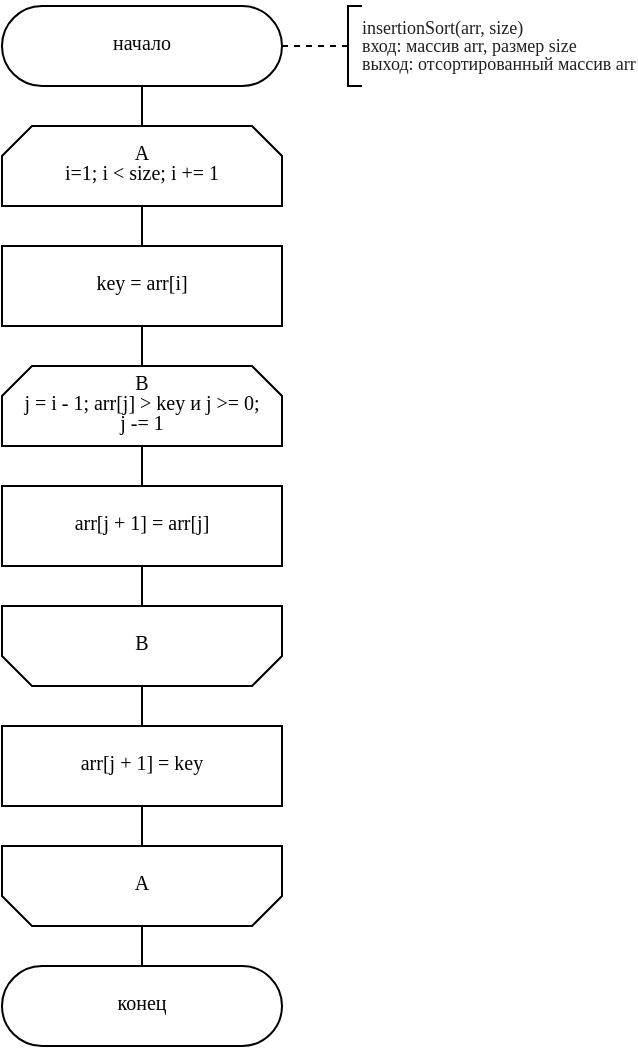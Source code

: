<mxfile version="15.7.3" type="device" pages="3"><diagram id="QwwbHbEbgD3RRBQUC7GQ" name="insertionSort"><mxGraphModel dx="1278" dy="561" grid="1" gridSize="10" guides="1" tooltips="1" connect="1" arrows="1" fold="1" page="1" pageScale="1" pageWidth="1169" pageHeight="827" math="0" shadow="0"><root><mxCell id="0"/><mxCell id="1" parent="0"/><mxCell id="niGPZ49R0pz8jhHskAoB-10" style="edgeStyle=orthogonalEdgeStyle;rounded=0;orthogonalLoop=1;jettySize=auto;html=1;exitX=0.5;exitY=1;exitDx=0;exitDy=0;entryX=0.5;entryY=0;entryDx=0;entryDy=0;entryPerimeter=0;fontSize=10;endArrow=none;endFill=0;" parent="1" source="niGPZ49R0pz8jhHskAoB-1" target="niGPZ49R0pz8jhHskAoB-2" edge="1"><mxGeometry relative="1" as="geometry"/></mxCell><mxCell id="niGPZ49R0pz8jhHskAoB-21" style="edgeStyle=orthogonalEdgeStyle;rounded=0;orthogonalLoop=1;jettySize=auto;html=1;exitX=1;exitY=0.5;exitDx=0;exitDy=0;entryX=0.05;entryY=0.501;entryDx=0;entryDy=0;entryPerimeter=0;fontSize=10;endArrow=none;endFill=0;" parent="1" source="niGPZ49R0pz8jhHskAoB-1" target="niGPZ49R0pz8jhHskAoB-20" edge="1"><mxGeometry relative="1" as="geometry"/></mxCell><mxCell id="niGPZ49R0pz8jhHskAoB-1" value="&lt;p style=&quot;line-height: 1 ; font-size: 10px&quot;&gt;начало&lt;/p&gt;" style="shape=stencil(vZXxboMgEMafhj9dUNwDLG57j9NelRTBIKv27YegWdHq1s3OmJD7Dn/3nZyRsKytoEGSUAk1EvZKkiTHkku7WrHySkp92PkwnmJoGyyMF8+gOeQCfaY1Wp2w4wczIrisUHMzZNkboS92z3CzrFBSWghXsg0yV3kLAy7ts7T3sLH8JYgay6/RoB5NepUk7z/HPj0/Bhw/yG+Indzv7nc/cOg4ftTB7QaOf49lmVXWhptlORSnUqsPebhp5siFKJRQ2oZ+dbVIwuh4bTfTwPDhLRJTulZn/OpydizpJntCgC5WCWOkZ1l9CWMBusTIgqKjgDJ4m22H2CzlPoKet5FWBoaXGlTbtiu4vOo4vm34jo7nhPQPPdN/6fmuU3bTuxgip65Mrp1ZpfGbkfa/hY2qqxtc6UUFp/o/mBM+AQ==);whiteSpace=wrap;html=1;aspect=fixed;fontFamily=Times New Roman;fontSize=10;spacingBottom=4;" parent="1" vertex="1"><mxGeometry x="50" y="40" width="140" height="40" as="geometry"/></mxCell><mxCell id="niGPZ49R0pz8jhHskAoB-11" style="edgeStyle=orthogonalEdgeStyle;rounded=0;orthogonalLoop=1;jettySize=auto;html=1;exitX=0.5;exitY=1;exitDx=0;exitDy=0;exitPerimeter=0;entryX=0.5;entryY=0;entryDx=0;entryDy=0;fontSize=10;endArrow=none;endFill=0;" parent="1" source="niGPZ49R0pz8jhHskAoB-2" target="niGPZ49R0pz8jhHskAoB-3" edge="1"><mxGeometry relative="1" as="geometry"/></mxCell><mxCell id="niGPZ49R0pz8jhHskAoB-2" value="&lt;p style=&quot;line-height: 1&quot;&gt;A&lt;br&gt;i=1; i &amp;lt; size; i += 1&lt;/p&gt;" style="strokeWidth=1;html=1;shape=stencil(rVXBUoMwFPyaXJmQ1EOPivXoxYPnlD5LpiEvE7C1f2/gwQgCbU1lmIG3C7t5ZBOYzKpCOWCCW1UCk89MCIPonmCvbbgPREHoilN5ojLta1U5yGsCj8prtTVATFV7PMBJ7+pOQtsCvK4bVm4YfwzPNKfMcrQ2iGi01YgZ8EFMaRve5V8kxpMHsjl3NVUuOJRQgx+hP829EsDES7RTepvTW4TTuKPe95rT+9+d0jinTczX478mKknXN85VRGM8WUfbLXQns4AsRVRmW5Uf9h4/7W52kB/amBwN+lDStTVjQvLuuNykU83ymRA9XeIRBtM6uybmpXsFo+1QQdwv0W8N5/Gg7tFYRYzjvxWi+oj4mrnBCi4kIuCTULToQhJDBtHDlYjSZr2U/olAi9KvowW+AQ==);whiteSpace=wrap;fontSize=10;fontFamily=Times New Roman;spacingLeft=10;spacingRight=10;spacingBottom=4;aspect=fixed;" parent="1" vertex="1"><mxGeometry x="50" y="100" width="140" height="40" as="geometry"/></mxCell><mxCell id="niGPZ49R0pz8jhHskAoB-12" style="edgeStyle=orthogonalEdgeStyle;rounded=0;orthogonalLoop=1;jettySize=auto;html=1;exitX=0.5;exitY=1;exitDx=0;exitDy=0;entryX=0.5;entryY=0;entryDx=0;entryDy=0;entryPerimeter=0;fontSize=10;endArrow=none;endFill=0;" parent="1" source="niGPZ49R0pz8jhHskAoB-3" target="niGPZ49R0pz8jhHskAoB-5" edge="1"><mxGeometry relative="1" as="geometry"/></mxCell><mxCell id="niGPZ49R0pz8jhHskAoB-3" value="&lt;p style=&quot;line-height: 1&quot;&gt;key = arr[i]&lt;/p&gt;" style="shape=stencil(tVTRboMwDPyavFYh2T5gYtt/pKlXotIkcrJ1/fuaGKQiBq0mQEjgu3B3Bhyh69SYCEJJb84g9LtQKmKwkBLdEdww9iK5vHBZDbVJEWxm8MegM/sWmEkZwwku7pB7CecbQJc7Vn8I+UZrulPXNnhPIi74NGLueBIzztOz8pfFevvrqIqkf4YM2IdkVKjP52V3r9sIVxvlHcsO6VfPu57wOHG11YdbTbj6v6yuCZn7uXW9N/Z0xPDtD3+G+XJta0MbkEq+Fi+htOyP5Wai6QZvQgw0dmO7PE4PRn/OmPCJd0FnGqZWA8KDN8G7yYLr7IJiPXEoKG99BbgB);whiteSpace=wrap;html=1;aspect=fixed;fontFamily=Times New Roman;fontSize=10;spacingBottom=4;" parent="1" vertex="1"><mxGeometry x="50" y="160" width="140" height="40" as="geometry"/></mxCell><mxCell id="niGPZ49R0pz8jhHskAoB-14" style="edgeStyle=orthogonalEdgeStyle;rounded=0;orthogonalLoop=1;jettySize=auto;html=1;exitX=0.5;exitY=1;exitDx=0;exitDy=0;exitPerimeter=0;entryX=0.5;entryY=0;entryDx=0;entryDy=0;fontSize=10;endArrow=none;endFill=0;" parent="1" source="niGPZ49R0pz8jhHskAoB-5" target="niGPZ49R0pz8jhHskAoB-6" edge="1"><mxGeometry relative="1" as="geometry"/></mxCell><mxCell id="niGPZ49R0pz8jhHskAoB-5" value="&lt;p style=&quot;line-height: 1&quot;&gt;B&lt;br&gt;j = i - 1; arr[j] &amp;gt; key и j &amp;gt;= 0;&lt;br&gt;&lt;span&gt;j -= 1&lt;/span&gt;&lt;/p&gt;" style="strokeWidth=1;html=1;shape=stencil(rVXBUoMwFPyaXJmQ1EOPivXoxYPnlD5LpiEvE7C1f2/gwQgCbU1lmIG3C7t5ZBOYzKpCOWCCW1UCk89MCIPonmCvbbgPREHoilN5ojLta1U5yGsCj8prtTVATFV7PMBJ7+pOQtsCvK4bVm4YfwzPNKfMcrQ2iGi01YgZ8EFMaRve5V8kxpMHsjl3NVUuOJRQgx+hP829EsDES7RTepvTW4TTuKPe95rT+9+d0jinTczX478mKknXN85VRGM8WUfbLXQns4AsRVRmW5Uf9h4/7W52kB/amBwN+lDStTVjQvLuuNykU83ymRA9XeIRBtM6uybmpXsFo+1QQdwv0W8N5/Gg7tFYRYzjvxWi+oj4mrnBCi4kIuCTULToQhJDBtHDlYjSZr2U/olAi9KvowW+AQ==);whiteSpace=wrap;fontSize=10;fontFamily=Times New Roman;spacingLeft=0;spacingRight=0;spacingBottom=4;aspect=fixed;" parent="1" vertex="1"><mxGeometry x="50" y="220" width="140" height="40" as="geometry"/></mxCell><mxCell id="niGPZ49R0pz8jhHskAoB-15" style="edgeStyle=orthogonalEdgeStyle;rounded=0;orthogonalLoop=1;jettySize=auto;html=1;exitX=0.5;exitY=1;exitDx=0;exitDy=0;entryX=0.5;entryY=0;entryDx=0;entryDy=0;entryPerimeter=0;fontSize=10;endArrow=none;endFill=0;" parent="1" source="niGPZ49R0pz8jhHskAoB-6" target="niGPZ49R0pz8jhHskAoB-7" edge="1"><mxGeometry relative="1" as="geometry"/></mxCell><mxCell id="niGPZ49R0pz8jhHskAoB-6" value="&lt;p style=&quot;line-height: 1&quot;&gt;arr[j + 1] = arr[j]&lt;br&gt;&lt;/p&gt;" style="shape=stencil(tVTRboMwDPyavFYh2T5gYtt/pKlXotIkcrJ1/fuaGKQiBq0mQEjgu3B3Bhyh69SYCEJJb84g9LtQKmKwkBLdEdww9iK5vHBZDbVJEWxm8MegM/sWmEkZwwku7pB7CecbQJc7Vn8I+UZrulPXNnhPIi74NGLueBIzztOz8pfFevvrqIqkf4YM2IdkVKjP52V3r9sIVxvlHcsO6VfPu57wOHG11YdbTbj6v6yuCZn7uXW9N/Z0xPDtD3+G+XJta0MbkEq+Fi+htOyP5Wai6QZvQgw0dmO7PE4PRn/OmPCJd0FnGqZWA8KDN8G7yYLr7IJiPXEoKG99BbgB);whiteSpace=wrap;html=1;aspect=fixed;fontFamily=Times New Roman;fontSize=10;spacingBottom=4;" parent="1" vertex="1"><mxGeometry x="50" y="280" width="140" height="40" as="geometry"/></mxCell><mxCell id="niGPZ49R0pz8jhHskAoB-16" style="edgeStyle=orthogonalEdgeStyle;rounded=0;orthogonalLoop=1;jettySize=auto;html=1;exitX=0.5;exitY=1;exitDx=0;exitDy=0;exitPerimeter=0;entryX=0.5;entryY=0;entryDx=0;entryDy=0;fontSize=10;endArrow=none;endFill=0;" parent="1" source="niGPZ49R0pz8jhHskAoB-7" target="niGPZ49R0pz8jhHskAoB-9" edge="1"><mxGeometry relative="1" as="geometry"/></mxCell><mxCell id="niGPZ49R0pz8jhHskAoB-7" value="&lt;p style=&quot;line-height: 1&quot;&gt;B&lt;/p&gt;" style="strokeWidth=1;html=1;shape=stencil(rVTBUoMwEP2aXJmQtDN6dBCPvXjwnNJVMk2zTMBW/96FBS0itEYZZmDfwnt52d0IndWlqUAo6c0BhL4XSjnEKvc7eiO4ZGwlOTxxmA6xqSsoGgaPJlizdcCZugm4h5PdNT2F9SUE27RZnQt5R9+0t84K9J5ILPp6lDnLE5mxnv6Vb0wmkzXLvPcxRxUpHKCBMEK/rG0YEOohWim9TukxQmnsaNC9pPT0e6U0TimP2T35rVDJzZU7uIkwJpPbaLkZdzojZK5FdbY1xf4l4CvNy0+LfLbOFegwUMjPTkwoLftr2WRl2vGZJIb0AY8w20BLzAOBs/6M4HOs/49CrSM41LiIq5h1/J0ixkjhsIaFehI+KWmHzvQRdRAGuNBgfNTO9e6EoEP52O+ADw==);whiteSpace=wrap;fontSize=10;fontFamily=Times New Roman;spacingLeft=10;spacingRight=10;spacingBottom=4;aspect=fixed;" parent="1" vertex="1"><mxGeometry x="50" y="340" width="140" height="40" as="geometry"/></mxCell><mxCell id="niGPZ49R0pz8jhHskAoB-19" style="edgeStyle=orthogonalEdgeStyle;rounded=0;orthogonalLoop=1;jettySize=auto;html=1;exitX=0.5;exitY=1;exitDx=0;exitDy=0;exitPerimeter=0;entryX=0.5;entryY=0;entryDx=0;entryDy=0;fontSize=10;endArrow=none;endFill=0;" parent="1" source="niGPZ49R0pz8jhHskAoB-8" target="niGPZ49R0pz8jhHskAoB-18" edge="1"><mxGeometry relative="1" as="geometry"/></mxCell><mxCell id="niGPZ49R0pz8jhHskAoB-8" value="&lt;p style=&quot;line-height: 1&quot;&gt;A&lt;/p&gt;" style="strokeWidth=1;html=1;shape=stencil(rVTBUoMwEP2aXJmQtDN6dBCPvXjwnNJVMk2zTMBW/96FBS0itEYZZmDfwnt52d0IndWlqUAo6c0BhL4XSjnEKvc7eiO4ZGwlOTxxmA6xqSsoGgaPJlizdcCZugm4h5PdNT2F9SUE27RZnQt5R9+0t84K9J5ILPp6lDnLE5mxnv6Vb0wmkzXLvPcxRxUpHKCBMEK/rG0YEOohWim9TukxQmnsaNC9pPT0e6U0TimP2T35rVDJzZU7uIkwJpPbaLkZdzojZK5FdbY1xf4l4CvNy0+LfLbOFegwUMjPTkwoLftr2WRl2vGZJIb0AY8w20BLzAOBs/6M4HOs/49CrSM41LiIq5h1/J0ixkjhsIaFehI+KWmHzvQRdRAGuNBgfNTO9e6EoEP52O+ADw==);whiteSpace=wrap;fontSize=10;fontFamily=Times New Roman;spacingLeft=10;spacingRight=10;spacingBottom=4;aspect=fixed;" parent="1" vertex="1"><mxGeometry x="50" y="460" width="140" height="40" as="geometry"/></mxCell><mxCell id="niGPZ49R0pz8jhHskAoB-17" style="edgeStyle=orthogonalEdgeStyle;rounded=0;orthogonalLoop=1;jettySize=auto;html=1;exitX=0.5;exitY=1;exitDx=0;exitDy=0;entryX=0.5;entryY=0;entryDx=0;entryDy=0;entryPerimeter=0;fontSize=10;endArrow=none;endFill=0;" parent="1" source="niGPZ49R0pz8jhHskAoB-9" target="niGPZ49R0pz8jhHskAoB-8" edge="1"><mxGeometry relative="1" as="geometry"/></mxCell><mxCell id="niGPZ49R0pz8jhHskAoB-9" value="&lt;p style=&quot;line-height: 1&quot;&gt;arr[j + 1] = key&lt;/p&gt;" style="shape=stencil(tVTRboMwDPyavFYh2T5gYtt/pKlXotIkcrJ1/fuaGKQiBq0mQEjgu3B3Bhyh69SYCEJJb84g9LtQKmKwkBLdEdww9iK5vHBZDbVJEWxm8MegM/sWmEkZwwku7pB7CecbQJc7Vn8I+UZrulPXNnhPIi74NGLueBIzztOz8pfFevvrqIqkf4YM2IdkVKjP52V3r9sIVxvlHcsO6VfPu57wOHG11YdbTbj6v6yuCZn7uXW9N/Z0xPDtD3+G+XJta0MbkEq+Fi+htOyP5Wai6QZvQgw0dmO7PE4PRn/OmPCJd0FnGqZWA8KDN8G7yYLr7IJiPXEoKG99BbgB);whiteSpace=wrap;html=1;aspect=fixed;fontFamily=Times New Roman;fontSize=10;spacingBottom=4;" parent="1" vertex="1"><mxGeometry x="50" y="400" width="140" height="40" as="geometry"/></mxCell><mxCell id="niGPZ49R0pz8jhHskAoB-18" value="&lt;p style=&quot;line-height: 1 ; font-size: 10px&quot;&gt;конец&lt;/p&gt;" style="shape=stencil(vZVhboMwDIVPk59MgbADTGy7h0tdiBoSFLJCb7+QgNZAYesGQwj07PD5mRhBWNaUUCNJqIQKCXslSYLyaK82VHqdUi9bL+NRQ1NjbnzwAprDQaDPNEarM7b8aAYElyVqbvoseyP0xa7pT5blSkoL4Uo2QeYmb2HApX2Wdh42lL8Gqrb8Cg3qwaSPkuT959in533A8U5+Q+zofnO/24FDx/FeG7cZOP49lmU2sjTcLDtAfi60+rBf2j0zJy5EroTSVvq7q0USRodjvZka+g9vlhjTlbrgV5eTbUlX2SMCdL5IGJSeZPU11AJ0gZEFRScBRfA2mxaxnoe7CDreRFoZ6F9qUG3druDypuP4vuEHOp4S0j/0TP+l54d22U3vbIhcdGFy7cwqjd+MtP8trFRdXOBKzyq4qP9/ucAn);whiteSpace=wrap;html=1;aspect=fixed;fontFamily=Times New Roman;fontSize=10;spacingBottom=4;" parent="1" vertex="1"><mxGeometry x="50" y="520" width="140" height="40" as="geometry"/></mxCell><mxCell id="niGPZ49R0pz8jhHskAoB-20" value="&lt;p style=&quot;line-height: 100% ; font-size: 9px&quot;&gt;&lt;font color=&quot;#202122&quot; style=&quot;font-size: 9px&quot;&gt;insertionSort(arr, size)&lt;br&gt;вход: массив arr, размер size&lt;br&gt;выход: отсортированный массив arr&lt;/font&gt;&lt;/p&gt;" style="strokeWidth=1;html=1;shape=stencil(rZXNcoMgFIWfhm2HiH2ADk2X3XTRNdHbyiSAAzRp377I1YnUnxjtTBbcc835uAdGCeOuEjWQjGqhgLBnkmWFUQq0D6sgV6jlFMtLWgpXQ+FROwsrxeEE2HHemiNcZOlbB6krsDK6sj2hT+GZ5sd4YbQOJtJol3R6/WAmZLMj+o1m9OERMT9tjVUdCAo82ES9TvaKAsleVpN2y0hvK0jpRB33Fun9ftJuHWm/mbTwlDaDlh7SBIjxoExdS8YPojh+WvOly9Ht1aK58oNG11bmDNd953QsofHJO4eT1D0Hxv7ZIV9h8WeMeYsY7yClqE5Ey/iHsTCTOb5tZoh3HUo6zLJIS+EqKMO6XfTv4YbDmIePJ3kzlPi3QaJRxa9BFH4B);align=left;labelPosition=right;pointerEvents=1;gradientColor=#ffffff;spacing=0;fontSize=10;shadow=0;spacingBottom=1;fontFamily=Times New Roman;" parent="1" vertex="1"><mxGeometry x="190" y="40" width="40" height="40" as="geometry"/></mxCell></root></mxGraphModel></diagram><diagram name="shakerSort" id="mIpWP8-a3QiN6UPb7Koo"><mxGraphModel dx="609" dy="267" grid="1" gridSize="10" guides="1" tooltips="1" connect="1" arrows="1" fold="1" page="1" pageScale="1" pageWidth="1169" pageHeight="827" math="0" shadow="0"><root><mxCell id="pLg6D1EaIaa84qt_8VXx-0"/><mxCell id="pLg6D1EaIaa84qt_8VXx-1" parent="pLg6D1EaIaa84qt_8VXx-0"/><mxCell id="pLg6D1EaIaa84qt_8VXx-3" style="edgeStyle=orthogonalEdgeStyle;rounded=0;orthogonalLoop=1;jettySize=auto;html=1;exitX=1;exitY=0.5;exitDx=0;exitDy=0;entryX=0.05;entryY=0.501;entryDx=0;entryDy=0;entryPerimeter=0;fontSize=10;endArrow=none;endFill=0;" parent="pLg6D1EaIaa84qt_8VXx-1" source="pLg6D1EaIaa84qt_8VXx-4" target="pLg6D1EaIaa84qt_8VXx-20" edge="1"><mxGeometry relative="1" as="geometry"/></mxCell><mxCell id="oIDjyBZ4dgGQvG__HEmv-14" style="edgeStyle=orthogonalEdgeStyle;rounded=0;orthogonalLoop=1;jettySize=auto;html=1;exitX=0.5;exitY=1;exitDx=0;exitDy=0;entryX=0.5;entryY=0;entryDx=0;entryDy=0;fontFamily=Times New Roman;fontSize=9;endArrow=none;endFill=0;" parent="pLg6D1EaIaa84qt_8VXx-1" source="pLg6D1EaIaa84qt_8VXx-4" target="pLg6D1EaIaa84qt_8VXx-21" edge="1"><mxGeometry relative="1" as="geometry"/></mxCell><mxCell id="pLg6D1EaIaa84qt_8VXx-4" value="&lt;p style=&quot;line-height: 1 ; font-size: 10px&quot;&gt;начало&lt;/p&gt;" style="shape=stencil(vZXxboMgEMafhj9dUNwDLG57j9NelRTBIKv27YegWdHq1s3OmJD7Dn/3nZyRsKytoEGSUAk1EvZKkiTHkku7WrHySkp92PkwnmJoGyyMF8+gOeQCfaY1Wp2w4wczIrisUHMzZNkboS92z3CzrFBSWghXsg0yV3kLAy7ts7T3sLH8JYgay6/RoB5NepUk7z/HPj0/Bhw/yG+Indzv7nc/cOg4ftTB7QaOf49lmVXWhptlORSnUqsPebhp5siFKJRQ2oZ+dbVIwuh4bTfTwPDhLRJTulZn/OpydizpJntCgC5WCWOkZ1l9CWMBusTIgqKjgDJ4m22H2CzlPoKet5FWBoaXGlTbtiu4vOo4vm34jo7nhPQPPdN/6fmuU3bTuxgip65Mrp1ZpfGbkfa/hY2qqxtc6UUFp/o/mBM+AQ==);whiteSpace=wrap;html=1;aspect=fixed;fontFamily=Times New Roman;fontSize=10;spacingBottom=4;" parent="pLg6D1EaIaa84qt_8VXx-1" vertex="1"><mxGeometry x="50" y="40" width="140" height="40" as="geometry"/></mxCell><mxCell id="pLg6D1EaIaa84qt_8VXx-19" value="&lt;p style=&quot;line-height: 1 ; font-size: 10px&quot;&gt;конец&lt;/p&gt;" style="shape=stencil(vZVhboMwDIVPk59MgbADTGy7h0tdiBoSFLJCb7+QgNZAYesGQwj07PD5mRhBWNaUUCNJqIQKCXslSYLyaK82VHqdUi9bL+NRQ1NjbnzwAprDQaDPNEarM7b8aAYElyVqbvoseyP0xa7pT5blSkoL4Uo2QeYmb2HApX2Wdh42lL8Gqrb8Cg3qwaSPkuT959in533A8U5+Q+zofnO/24FDx/FeG7cZOP49lmU2sjTcLDtAfi60+rBf2j0zJy5EroTSVvq7q0USRodjvZka+g9vlhjTlbrgV5eTbUlX2SMCdL5IGJSeZPU11AJ0gZEFRScBRfA2mxaxnoe7CDreRFoZ6F9qUG3druDypuP4vuEHOp4S0j/0TP+l54d22U3vbIhcdGFy7cwqjd+MtP8trFRdXOBKzyq4qP9/ucAn);whiteSpace=wrap;html=1;aspect=fixed;fontFamily=Times New Roman;fontSize=10;spacingBottom=4;" parent="pLg6D1EaIaa84qt_8VXx-1" vertex="1"><mxGeometry x="50" y="600" width="140" height="40" as="geometry"/></mxCell><mxCell id="pLg6D1EaIaa84qt_8VXx-20" value="&lt;p style=&quot;line-height: 100% ; font-size: 9px&quot;&gt;&lt;font color=&quot;#202122&quot; style=&quot;font-size: 9px&quot;&gt;shakerSort(arr, size)&lt;br&gt;вход: массив arr, размер size&lt;br&gt;выход: отсортированный массив arr&lt;/font&gt;&lt;/p&gt;" style="strokeWidth=1;html=1;shape=stencil(rZXNcoMgFIWfhm2HiH2ADk2X3XTRNdHbyiSAAzRp377I1YnUnxjtTBbcc835uAdGCeOuEjWQjGqhgLBnkmWFUQq0D6sgV6jlFMtLWgpXQ+FROwsrxeEE2HHemiNcZOlbB6krsDK6sj2hT+GZ5sd4YbQOJtJol3R6/WAmZLMj+o1m9OERMT9tjVUdCAo82ES9TvaKAsleVpN2y0hvK0jpRB33Fun9ftJuHWm/mbTwlDaDlh7SBIjxoExdS8YPojh+WvOly9Ht1aK58oNG11bmDNd953QsofHJO4eT1D0Hxv7ZIV9h8WeMeYsY7yClqE5Ey/iHsTCTOb5tZoh3HUo6zLJIS+EqKMO6XfTv4YbDmIePJ3kzlPi3QaJRxa9BFH4B);align=left;labelPosition=right;pointerEvents=1;gradientColor=#ffffff;spacing=0;fontSize=10;shadow=0;spacingBottom=1;fontFamily=Times New Roman;" parent="pLg6D1EaIaa84qt_8VXx-1" vertex="1"><mxGeometry x="190" y="40" width="40" height="40" as="geometry"/></mxCell><mxCell id="oIDjyBZ4dgGQvG__HEmv-15" style="edgeStyle=orthogonalEdgeStyle;rounded=0;orthogonalLoop=1;jettySize=auto;html=1;exitX=0.5;exitY=1;exitDx=0;exitDy=0;entryX=0.5;entryY=0;entryDx=0;entryDy=0;fontFamily=Times New Roman;fontSize=9;endArrow=none;endFill=0;" parent="pLg6D1EaIaa84qt_8VXx-1" source="pLg6D1EaIaa84qt_8VXx-21" target="pLg6D1EaIaa84qt_8VXx-22" edge="1"><mxGeometry relative="1" as="geometry"/></mxCell><mxCell id="pLg6D1EaIaa84qt_8VXx-21" value="&lt;p style=&quot;line-height: 1&quot;&gt;left = 0&lt;br&gt;right = size - 1&lt;br&gt;lastSwap = right&lt;/p&gt;" style="shape=stencil(tVTRboMwDPyavFYh2T5gYtt/pKlXotIkcrJ1/fuaGKQiBq0mQEjgu3B3Bhyh69SYCEJJb84g9LtQKmKwkBLdEdww9iK5vHBZDbVJEWxm8MegM/sWmEkZwwku7pB7CecbQJc7Vn8I+UZrulPXNnhPIi74NGLueBIzztOz8pfFevvrqIqkf4YM2IdkVKjP52V3r9sIVxvlHcsO6VfPu57wOHG11YdbTbj6v6yuCZn7uXW9N/Z0xPDtD3+G+XJta0MbkEq+Fi+htOyP5Wai6QZvQgw0dmO7PE4PRn/OmPCJd0FnGqZWA8KDN8G7yYLr7IJiPXEoKG99BbgB);whiteSpace=wrap;html=1;aspect=fixed;fontFamily=Times New Roman;fontSize=10;spacingBottom=4;labelBackgroundColor=none;" parent="pLg6D1EaIaa84qt_8VXx-1" vertex="1"><mxGeometry x="50" y="100" width="140" height="40" as="geometry"/></mxCell><mxCell id="oIDjyBZ4dgGQvG__HEmv-35" style="edgeStyle=orthogonalEdgeStyle;rounded=0;orthogonalLoop=1;jettySize=auto;html=1;exitX=0.5;exitY=1;exitDx=0;exitDy=0;entryX=0.5;entryY=0;entryDx=0;entryDy=0;entryPerimeter=0;fontFamily=Times New Roman;fontSize=9;endArrow=none;endFill=0;endSize=3;" parent="pLg6D1EaIaa84qt_8VXx-1" source="pLg6D1EaIaa84qt_8VXx-22" target="pLg6D1EaIaa84qt_8VXx-23" edge="1"><mxGeometry relative="1" as="geometry"/></mxCell><mxCell id="oIDjyBZ4dgGQvG__HEmv-37" value="Да" style="edgeLabel;html=1;align=center;verticalAlign=middle;resizable=0;points=[];fontSize=9;fontFamily=Times New Roman;" parent="oIDjyBZ4dgGQvG__HEmv-35" vertex="1" connectable="0"><mxGeometry x="-0.23" y="-1" relative="1" as="geometry"><mxPoint x="8" y="-2" as="offset"/></mxGeometry></mxCell><mxCell id="oIDjyBZ4dgGQvG__HEmv-38" style="edgeStyle=orthogonalEdgeStyle;rounded=0;orthogonalLoop=1;jettySize=auto;html=1;exitX=1;exitY=0.5;exitDx=0;exitDy=0;entryX=0.5;entryY=0;entryDx=0;entryDy=0;fontFamily=Times New Roman;fontSize=9;endArrow=classicThin;endFill=1;endSize=3;" parent="pLg6D1EaIaa84qt_8VXx-1" source="pLg6D1EaIaa84qt_8VXx-22" target="pLg6D1EaIaa84qt_8VXx-19" edge="1"><mxGeometry relative="1" as="geometry"><Array as="points"><mxPoint x="430" y="180"/><mxPoint x="430" y="580"/><mxPoint x="120" y="580"/></Array></mxGeometry></mxCell><mxCell id="pLg6D1EaIaa84qt_8VXx-22" value="&lt;p style=&quot;line-height: 1&quot;&gt;left &amp;lt; right&lt;/p&gt;" style="shape=stencil(tZTdboQgEIWfhtsGYZu9bmz7HixOK1kEA3S3ffsdAdu1/rQxakx0zuA3B0YgvPS1aIEwakQDhD8TxiqQyitr8BX1OokHmsJrCos+Fr4FGZJ4EU6Jk4aU8cHZM1xVFTJCmRqcCl2WvxD6hGO6m5fSGoMQLOkHmbs8woQy+C39TLBc/msQtchvIIDLJpNK2Ov/sQ+P+4CLnfwOsb37zf1uBx46LvZq3GbgYj2Wl6jM/dy8PAl5fnf2w1STZt6U1tJq6zBMz1iLME7ztTyZVnQbb5To0429wM8sj5P7aRrdE7Qyd4TvEyEj1jB+uTisQKwxIbX1sLCSqI8WM6ozHcTeWQd/tDYdjwtVZwfE0qMKUU2HeRRu);whiteSpace=wrap;html=1;aspect=fixed;fontFamily=Times New Roman;fontSize=10;spacingBottom=4;rounded=0;shadow=0;sketch=0;spacingLeft=20;spacingRight=20;labelBackgroundColor=none;" parent="pLg6D1EaIaa84qt_8VXx-1" vertex="1"><mxGeometry x="50" y="160" width="140" height="40" as="geometry"/></mxCell><mxCell id="oIDjyBZ4dgGQvG__HEmv-19" style="edgeStyle=orthogonalEdgeStyle;rounded=0;orthogonalLoop=1;jettySize=auto;html=1;exitX=0.5;exitY=1;exitDx=0;exitDy=0;exitPerimeter=0;entryX=0.5;entryY=0;entryDx=0;entryDy=0;fontFamily=Times New Roman;fontSize=9;endArrow=none;endFill=0;" parent="pLg6D1EaIaa84qt_8VXx-1" source="pLg6D1EaIaa84qt_8VXx-23" target="pLg6D1EaIaa84qt_8VXx-25" edge="1"><mxGeometry relative="1" as="geometry"/></mxCell><mxCell id="pLg6D1EaIaa84qt_8VXx-23" value="&lt;p style=&quot;line-height: 1&quot;&gt;A&lt;br&gt;i = left; i &amp;lt; right; i += 1&lt;/p&gt;" style="strokeWidth=1;html=1;shape=stencil(rVXBUoMwFPyaXJmQ1EOPivXoxYPnlD5LpiEvE7C1f2/gwQgCbU1lmIG3C7t5ZBOYzKpCOWCCW1UCk89MCIPonmCvbbgPREHoilN5ojLta1U5yGsCj8prtTVATFV7PMBJ7+pOQtsCvK4bVm4YfwzPNKfMcrQ2iGi01YgZ8EFMaRve5V8kxpMHsjl3NVUuOJRQgx+hP829EsDES7RTepvTW4TTuKPe95rT+9+d0jinTczX478mKknXN85VRGM8WUfbLXQns4AsRVRmW5Uf9h4/7W52kB/amBwN+lDStTVjQvLuuNykU83ymRA9XeIRBtM6uybmpXsFo+1QQdwv0W8N5/Gg7tFYRYzjvxWi+oj4mrnBCi4kIuCTULToQhJDBtHDlYjSZr2U/olAi9KvowW+AQ==);whiteSpace=wrap;fontSize=10;fontFamily=Times New Roman;spacingLeft=10;spacingRight=10;spacingBottom=4;aspect=fixed;labelBackgroundColor=none;" parent="pLg6D1EaIaa84qt_8VXx-1" vertex="1"><mxGeometry x="50" y="220" width="140" height="40" as="geometry"/></mxCell><mxCell id="oIDjyBZ4dgGQvG__HEmv-22" style="edgeStyle=orthogonalEdgeStyle;rounded=0;orthogonalLoop=1;jettySize=auto;html=1;exitX=0.5;exitY=1;exitDx=0;exitDy=0;entryX=0.5;entryY=0;entryDx=0;entryDy=0;entryPerimeter=0;fontFamily=Times New Roman;fontSize=9;endArrow=none;endFill=0;" parent="pLg6D1EaIaa84qt_8VXx-1" source="pLg6D1EaIaa84qt_8VXx-24" target="oIDjyBZ4dgGQvG__HEmv-0" edge="1"><mxGeometry relative="1" as="geometry"/></mxCell><mxCell id="pLg6D1EaIaa84qt_8VXx-24" value="&lt;p style=&quot;line-height: 1&quot;&gt;обмен arr[i] и arr[i + 1]&lt;br&gt;lastSwap = i&lt;/p&gt;" style="shape=stencil(tVTRboMwDPyavFYh2T5gYtt/pKlXotIkcrJ1/fuaGKQiBq0mQEjgu3B3Bhyh69SYCEJJb84g9LtQKmKwkBLdEdww9iK5vHBZDbVJEWxm8MegM/sWmEkZwwku7pB7CecbQJc7Vn8I+UZrulPXNnhPIi74NGLueBIzztOz8pfFevvrqIqkf4YM2IdkVKjP52V3r9sIVxvlHcsO6VfPu57wOHG11YdbTbj6v6yuCZn7uXW9N/Z0xPDtD3+G+XJta0MbkEq+Fi+htOyP5Wai6QZvQgw0dmO7PE4PRn/OmPCJd0FnGqZWA8KDN8G7yYLr7IJiPXEoKG99BbgB);whiteSpace=wrap;html=1;aspect=fixed;fontFamily=Times New Roman;fontSize=10;spacingBottom=4;labelBackgroundColor=none;" parent="pLg6D1EaIaa84qt_8VXx-1" vertex="1"><mxGeometry x="50" y="340" width="140" height="40" as="geometry"/></mxCell><mxCell id="oIDjyBZ4dgGQvG__HEmv-21" style="edgeStyle=orthogonalEdgeStyle;rounded=0;orthogonalLoop=1;jettySize=auto;html=1;exitX=0.5;exitY=1;exitDx=0;exitDy=0;entryX=0.5;entryY=0;entryDx=0;entryDy=0;fontFamily=Times New Roman;fontSize=9;endArrow=none;endFill=0;" parent="pLg6D1EaIaa84qt_8VXx-1" source="pLg6D1EaIaa84qt_8VXx-25" target="pLg6D1EaIaa84qt_8VXx-24" edge="1"><mxGeometry relative="1" as="geometry"/></mxCell><mxCell id="oIDjyBZ4dgGQvG__HEmv-33" value="Да" style="edgeLabel;html=1;align=center;verticalAlign=middle;resizable=0;points=[];fontSize=9;fontFamily=Times New Roman;" parent="oIDjyBZ4dgGQvG__HEmv-21" vertex="1" connectable="0"><mxGeometry x="0.287" relative="1" as="geometry"><mxPoint x="7" y="-7" as="offset"/></mxGeometry></mxCell><mxCell id="oIDjyBZ4dgGQvG__HEmv-25" style="edgeStyle=orthogonalEdgeStyle;rounded=0;orthogonalLoop=1;jettySize=auto;html=1;exitX=1;exitY=0.5;exitDx=0;exitDy=0;fontFamily=Times New Roman;fontSize=9;endArrow=classicThin;endFill=1;endSize=3;" parent="pLg6D1EaIaa84qt_8VXx-1" source="pLg6D1EaIaa84qt_8VXx-25" edge="1"><mxGeometry relative="1" as="geometry"><mxPoint x="120" y="400" as="targetPoint"/><Array as="points"><mxPoint x="210" y="300"/><mxPoint x="210" y="400"/><mxPoint x="120" y="400"/></Array></mxGeometry></mxCell><mxCell id="pLg6D1EaIaa84qt_8VXx-25" value="&lt;p style=&quot;line-height: 1&quot;&gt;arr[i] &amp;gt; arr[i + 1]&lt;/p&gt;" style="shape=stencil(tZTdboQgEIWfhtsGYZu9bmz7HixOK1kEA3S3ffsdAdu1/rQxakx0zuA3B0YgvPS1aIEwakQDhD8TxiqQyitr8BX1OokHmsJrCos+Fr4FGZJ4EU6Jk4aU8cHZM1xVFTJCmRqcCl2WvxD6hGO6m5fSGoMQLOkHmbs8woQy+C39TLBc/msQtchvIIDLJpNK2Ov/sQ+P+4CLnfwOsb37zf1uBx46LvZq3GbgYj2Wl6jM/dy8PAl5fnf2w1STZt6U1tJq6zBMz1iLME7ztTyZVnQbb5To0429wM8sj5P7aRrdE7Qyd4TvEyEj1jB+uTisQKwxIbX1sLCSqI8WM6ozHcTeWQd/tDYdjwtVZwfE0qMKUU2HeRRu);whiteSpace=wrap;html=1;aspect=fixed;fontFamily=Times New Roman;fontSize=10;spacingBottom=4;rounded=0;shadow=0;sketch=0;spacingLeft=20;spacingRight=20;labelBackgroundColor=none;" parent="pLg6D1EaIaa84qt_8VXx-1" vertex="1"><mxGeometry x="50" y="280" width="140" height="40" as="geometry"/></mxCell><mxCell id="oIDjyBZ4dgGQvG__HEmv-23" style="edgeStyle=orthogonalEdgeStyle;rounded=0;orthogonalLoop=1;jettySize=auto;html=1;exitX=0.5;exitY=1;exitDx=0;exitDy=0;exitPerimeter=0;entryX=0.5;entryY=0;entryDx=0;entryDy=0;fontFamily=Times New Roman;fontSize=9;endArrow=none;endFill=0;" parent="pLg6D1EaIaa84qt_8VXx-1" source="oIDjyBZ4dgGQvG__HEmv-0" target="oIDjyBZ4dgGQvG__HEmv-6" edge="1"><mxGeometry relative="1" as="geometry"/></mxCell><mxCell id="oIDjyBZ4dgGQvG__HEmv-0" value="&lt;p style=&quot;line-height: 1&quot;&gt;A&lt;/p&gt;" style="strokeWidth=1;html=1;shape=stencil(rVTBUoMwEP2aXJmQtDN6dBCPvXjwnNJVMk2zTMBW/96FBS0itEYZZmDfwnt52d0IndWlqUAo6c0BhL4XSjnEKvc7eiO4ZGwlOTxxmA6xqSsoGgaPJlizdcCZugm4h5PdNT2F9SUE27RZnQt5R9+0t84K9J5ILPp6lDnLE5mxnv6Vb0wmkzXLvPcxRxUpHKCBMEK/rG0YEOohWim9TukxQmnsaNC9pPT0e6U0TimP2T35rVDJzZU7uIkwJpPbaLkZdzojZK5FdbY1xf4l4CvNy0+LfLbOFegwUMjPTkwoLftr2WRl2vGZJIb0AY8w20BLzAOBs/6M4HOs/49CrSM41LiIq5h1/J0ixkjhsIaFehI+KWmHzvQRdRAGuNBgfNTO9e6EoEP52O+ADw==);whiteSpace=wrap;fontSize=10;fontFamily=Times New Roman;spacingLeft=10;spacingRight=10;spacingBottom=4;aspect=fixed;labelBackgroundColor=none;" parent="pLg6D1EaIaa84qt_8VXx-1" vertex="1"><mxGeometry x="50" y="420" width="140" height="40" as="geometry"/></mxCell><mxCell id="oIDjyBZ4dgGQvG__HEmv-24" style="edgeStyle=orthogonalEdgeStyle;rounded=0;orthogonalLoop=1;jettySize=auto;html=1;exitX=0.5;exitY=1;exitDx=0;exitDy=0;fontFamily=Times New Roman;fontSize=9;endArrow=classicThin;endFill=1;entryX=0.5;entryY=0;entryDx=0;entryDy=0;entryPerimeter=0;endSize=3;" parent="pLg6D1EaIaa84qt_8VXx-1" source="oIDjyBZ4dgGQvG__HEmv-6" target="oIDjyBZ4dgGQvG__HEmv-9" edge="1"><mxGeometry relative="1" as="geometry"><mxPoint x="220" y="260" as="targetPoint"/><Array as="points"><mxPoint x="120" y="540"/><mxPoint x="230" y="540"/><mxPoint x="230" y="200"/><mxPoint x="320" y="200"/></Array></mxGeometry></mxCell><mxCell id="oIDjyBZ4dgGQvG__HEmv-6" value="&lt;p style=&quot;line-height: 1&quot;&gt;right = lastSwap&lt;/p&gt;" style="shape=stencil(tVTRboMwDPyavFYh2T5gYtt/pKlXotIkcrJ1/fuaGKQiBq0mQEjgu3B3Bhyh69SYCEJJb84g9LtQKmKwkBLdEdww9iK5vHBZDbVJEWxm8MegM/sWmEkZwwku7pB7CecbQJc7Vn8I+UZrulPXNnhPIi74NGLueBIzztOz8pfFevvrqIqkf4YM2IdkVKjP52V3r9sIVxvlHcsO6VfPu57wOHG11YdbTbj6v6yuCZn7uXW9N/Z0xPDtD3+G+XJta0MbkEq+Fi+htOyP5Wai6QZvQgw0dmO7PE4PRn/OmPCJd0FnGqZWA8KDN8G7yYLr7IJiPXEoKG99BbgB);whiteSpace=wrap;html=1;aspect=fixed;fontFamily=Times New Roman;fontSize=10;spacingBottom=4;labelBackgroundColor=none;" parent="pLg6D1EaIaa84qt_8VXx-1" vertex="1"><mxGeometry x="50" y="480" width="140" height="40" as="geometry"/></mxCell><mxCell id="oIDjyBZ4dgGQvG__HEmv-27" style="edgeStyle=orthogonalEdgeStyle;rounded=0;orthogonalLoop=1;jettySize=auto;html=1;exitX=0.5;exitY=1;exitDx=0;exitDy=0;exitPerimeter=0;entryX=0.5;entryY=0;entryDx=0;entryDy=0;fontFamily=Times New Roman;fontSize=9;endArrow=none;endFill=0;endSize=3;" parent="pLg6D1EaIaa84qt_8VXx-1" source="oIDjyBZ4dgGQvG__HEmv-9" target="oIDjyBZ4dgGQvG__HEmv-11" edge="1"><mxGeometry relative="1" as="geometry"/></mxCell><mxCell id="oIDjyBZ4dgGQvG__HEmv-9" value="&lt;p style=&quot;line-height: 1&quot;&gt;B&lt;br&gt;i = right; i &amp;gt; left; i -= 1&lt;/p&gt;" style="strokeWidth=1;html=1;shape=stencil(rVXBUoMwFPyaXJmQ1EOPivXoxYPnlD5LpiEvE7C1f2/gwQgCbU1lmIG3C7t5ZBOYzKpCOWCCW1UCk89MCIPonmCvbbgPREHoilN5ojLta1U5yGsCj8prtTVATFV7PMBJ7+pOQtsCvK4bVm4YfwzPNKfMcrQ2iGi01YgZ8EFMaRve5V8kxpMHsjl3NVUuOJRQgx+hP829EsDES7RTepvTW4TTuKPe95rT+9+d0jinTczX478mKknXN85VRGM8WUfbLXQns4AsRVRmW5Uf9h4/7W52kB/amBwN+lDStTVjQvLuuNykU83ymRA9XeIRBtM6uybmpXsFo+1QQdwv0W8N5/Gg7tFYRYzjvxWi+oj4mrnBCi4kIuCTULToQhJDBtHDlYjSZr2U/olAi9KvowW+AQ==);whiteSpace=wrap;fontSize=10;fontFamily=Times New Roman;spacingLeft=10;spacingRight=10;spacingBottom=4;aspect=fixed;labelBackgroundColor=none;" parent="pLg6D1EaIaa84qt_8VXx-1" vertex="1"><mxGeometry x="250" y="220" width="140" height="40" as="geometry"/></mxCell><mxCell id="oIDjyBZ4dgGQvG__HEmv-29" style="edgeStyle=orthogonalEdgeStyle;rounded=0;orthogonalLoop=1;jettySize=auto;html=1;exitX=0.5;exitY=1;exitDx=0;exitDy=0;entryX=0.5;entryY=0;entryDx=0;entryDy=0;entryPerimeter=0;fontFamily=Times New Roman;fontSize=9;endArrow=none;endFill=0;endSize=3;" parent="pLg6D1EaIaa84qt_8VXx-1" source="oIDjyBZ4dgGQvG__HEmv-10" target="oIDjyBZ4dgGQvG__HEmv-12" edge="1"><mxGeometry relative="1" as="geometry"/></mxCell><mxCell id="oIDjyBZ4dgGQvG__HEmv-10" value="&lt;p style=&quot;line-height: 1&quot;&gt;обмен arr[i] и arr[i - 1]&lt;br&gt;lastSwap = i&lt;/p&gt;" style="shape=stencil(tVTRboMwDPyavFYh2T5gYtt/pKlXotIkcrJ1/fuaGKQiBq0mQEjgu3B3Bhyh69SYCEJJb84g9LtQKmKwkBLdEdww9iK5vHBZDbVJEWxm8MegM/sWmEkZwwku7pB7CecbQJc7Vn8I+UZrulPXNnhPIi74NGLueBIzztOz8pfFevvrqIqkf4YM2IdkVKjP52V3r9sIVxvlHcsO6VfPu57wOHG11YdbTbj6v6yuCZn7uXW9N/Z0xPDtD3+G+XJta0MbkEq+Fi+htOyP5Wai6QZvQgw0dmO7PE4PRn/OmPCJd0FnGqZWA8KDN8G7yYLr7IJiPXEoKG99BbgB);whiteSpace=wrap;html=1;aspect=fixed;fontFamily=Times New Roman;fontSize=10;spacingBottom=4;labelBackgroundColor=none;" parent="pLg6D1EaIaa84qt_8VXx-1" vertex="1"><mxGeometry x="250" y="340" width="140" height="40" as="geometry"/></mxCell><mxCell id="oIDjyBZ4dgGQvG__HEmv-28" style="edgeStyle=orthogonalEdgeStyle;rounded=0;orthogonalLoop=1;jettySize=auto;html=1;exitX=0.5;exitY=1;exitDx=0;exitDy=0;entryX=0.5;entryY=0;entryDx=0;entryDy=0;fontFamily=Times New Roman;fontSize=9;endArrow=none;endFill=0;endSize=3;" parent="pLg6D1EaIaa84qt_8VXx-1" source="oIDjyBZ4dgGQvG__HEmv-11" target="oIDjyBZ4dgGQvG__HEmv-10" edge="1"><mxGeometry relative="1" as="geometry"/></mxCell><mxCell id="oIDjyBZ4dgGQvG__HEmv-34" value="Да" style="edgeLabel;html=1;align=center;verticalAlign=middle;resizable=0;points=[];fontSize=9;fontFamily=Times New Roman;" parent="oIDjyBZ4dgGQvG__HEmv-28" vertex="1" connectable="0"><mxGeometry x="-0.73" relative="1" as="geometry"><mxPoint x="8" y="3" as="offset"/></mxGeometry></mxCell><mxCell id="oIDjyBZ4dgGQvG__HEmv-30" style="edgeStyle=orthogonalEdgeStyle;rounded=0;orthogonalLoop=1;jettySize=auto;html=1;exitX=1;exitY=0.5;exitDx=0;exitDy=0;fontFamily=Times New Roman;fontSize=9;endArrow=classicThin;endFill=1;endSize=3;" parent="pLg6D1EaIaa84qt_8VXx-1" source="oIDjyBZ4dgGQvG__HEmv-11" edge="1"><mxGeometry relative="1" as="geometry"><mxPoint x="320" y="400" as="targetPoint"/><Array as="points"><mxPoint x="410" y="300"/><mxPoint x="410" y="400"/></Array></mxGeometry></mxCell><mxCell id="oIDjyBZ4dgGQvG__HEmv-11" value="&lt;p style=&quot;line-height: 1&quot;&gt;arr[i - 1] &amp;gt; arr[i]&lt;/p&gt;" style="shape=stencil(tZTdboQgEIWfhtsGYZu9bmz7HixOK1kEA3S3ffsdAdu1/rQxakx0zuA3B0YgvPS1aIEwakQDhD8TxiqQyitr8BX1OokHmsJrCos+Fr4FGZJ4EU6Jk4aU8cHZM1xVFTJCmRqcCl2WvxD6hGO6m5fSGoMQLOkHmbs8woQy+C39TLBc/msQtchvIIDLJpNK2Ov/sQ+P+4CLnfwOsb37zf1uBx46LvZq3GbgYj2Wl6jM/dy8PAl5fnf2w1STZt6U1tJq6zBMz1iLME7ztTyZVnQbb5To0429wM8sj5P7aRrdE7Qyd4TvEyEj1jB+uTisQKwxIbX1sLCSqI8WM6ozHcTeWQd/tDYdjwtVZwfE0qMKUU2HeRRu);whiteSpace=wrap;html=1;aspect=fixed;fontFamily=Times New Roman;fontSize=10;spacingBottom=4;rounded=0;shadow=0;sketch=0;spacingLeft=20;spacingRight=20;labelBackgroundColor=none;" parent="pLg6D1EaIaa84qt_8VXx-1" vertex="1"><mxGeometry x="250" y="280" width="140" height="40" as="geometry"/></mxCell><mxCell id="oIDjyBZ4dgGQvG__HEmv-31" style="edgeStyle=orthogonalEdgeStyle;rounded=0;orthogonalLoop=1;jettySize=auto;html=1;exitX=0.5;exitY=1;exitDx=0;exitDy=0;exitPerimeter=0;entryX=0.5;entryY=0;entryDx=0;entryDy=0;fontFamily=Times New Roman;fontSize=9;endArrow=none;endFill=0;endSize=3;" parent="pLg6D1EaIaa84qt_8VXx-1" source="oIDjyBZ4dgGQvG__HEmv-12" target="oIDjyBZ4dgGQvG__HEmv-13" edge="1"><mxGeometry relative="1" as="geometry"/></mxCell><mxCell id="oIDjyBZ4dgGQvG__HEmv-12" value="&lt;p style=&quot;line-height: 1&quot;&gt;B&lt;/p&gt;" style="strokeWidth=1;html=1;shape=stencil(rVTBUoMwEP2aXJmQtDN6dBCPvXjwnNJVMk2zTMBW/96FBS0itEYZZmDfwnt52d0IndWlqUAo6c0BhL4XSjnEKvc7eiO4ZGwlOTxxmA6xqSsoGgaPJlizdcCZugm4h5PdNT2F9SUE27RZnQt5R9+0t84K9J5ILPp6lDnLE5mxnv6Vb0wmkzXLvPcxRxUpHKCBMEK/rG0YEOohWim9TukxQmnsaNC9pPT0e6U0TimP2T35rVDJzZU7uIkwJpPbaLkZdzojZK5FdbY1xf4l4CvNy0+LfLbOFegwUMjPTkwoLftr2WRl2vGZJIb0AY8w20BLzAOBs/6M4HOs/49CrSM41LiIq5h1/J0ixkjhsIaFehI+KWmHzvQRdRAGuNBgfNTO9e6EoEP52O+ADw==);whiteSpace=wrap;fontSize=10;fontFamily=Times New Roman;spacingLeft=10;spacingRight=10;spacingBottom=4;aspect=fixed;labelBackgroundColor=none;" parent="pLg6D1EaIaa84qt_8VXx-1" vertex="1"><mxGeometry x="250" y="420" width="140" height="40" as="geometry"/></mxCell><mxCell id="oIDjyBZ4dgGQvG__HEmv-36" style="edgeStyle=orthogonalEdgeStyle;rounded=0;orthogonalLoop=1;jettySize=auto;html=1;exitX=0.5;exitY=1;exitDx=0;exitDy=0;fontFamily=Times New Roman;fontSize=9;endArrow=classicThin;endFill=1;endSize=3;entryX=0;entryY=0.5;entryDx=0;entryDy=0;" parent="pLg6D1EaIaa84qt_8VXx-1" source="oIDjyBZ4dgGQvG__HEmv-13" target="pLg6D1EaIaa84qt_8VXx-22" edge="1"><mxGeometry relative="1" as="geometry"><mxPoint x="30" y="290" as="targetPoint"/><Array as="points"><mxPoint x="320" y="560"/><mxPoint x="30" y="560"/><mxPoint x="30" y="180"/></Array></mxGeometry></mxCell><mxCell id="oIDjyBZ4dgGQvG__HEmv-13" value="&lt;p style=&quot;line-height: 1&quot;&gt;left = lastSwap&lt;/p&gt;" style="shape=stencil(tVTRboMwDPyavFYh2T5gYtt/pKlXotIkcrJ1/fuaGKQiBq0mQEjgu3B3Bhyh69SYCEJJb84g9LtQKmKwkBLdEdww9iK5vHBZDbVJEWxm8MegM/sWmEkZwwku7pB7CecbQJc7Vn8I+UZrulPXNnhPIi74NGLueBIzztOz8pfFevvrqIqkf4YM2IdkVKjP52V3r9sIVxvlHcsO6VfPu57wOHG11YdbTbj6v6yuCZn7uXW9N/Z0xPDtD3+G+XJta0MbkEq+Fi+htOyP5Wai6QZvQgw0dmO7PE4PRn/OmPCJd0FnGqZWA8KDN8G7yYLr7IJiPXEoKG99BbgB);whiteSpace=wrap;html=1;aspect=fixed;fontFamily=Times New Roman;fontSize=10;spacingBottom=4;labelBackgroundColor=none;" parent="pLg6D1EaIaa84qt_8VXx-1" vertex="1"><mxGeometry x="250" y="480" width="140" height="40" as="geometry"/></mxCell></root></mxGraphModel></diagram><diagram name="selectionSort" id="fX-CgRSeEHcNcAc_tikZ"><mxGraphModel dx="565" dy="224" grid="1" gridSize="10" guides="1" tooltips="1" connect="1" arrows="1" fold="1" page="1" pageScale="1" pageWidth="1169" pageHeight="827" math="0" shadow="0"><root><mxCell id="c4eqgofGBIW9oG1fsD-G-0"/><mxCell id="c4eqgofGBIW9oG1fsD-G-1" parent="c4eqgofGBIW9oG1fsD-G-0"/><mxCell id="c4eqgofGBIW9oG1fsD-G-2" style="edgeStyle=orthogonalEdgeStyle;rounded=0;orthogonalLoop=1;jettySize=auto;html=1;exitX=0.5;exitY=1;exitDx=0;exitDy=0;entryX=0.5;entryY=0;entryDx=0;entryDy=0;entryPerimeter=0;fontSize=10;endArrow=none;endFill=0;" edge="1" parent="c4eqgofGBIW9oG1fsD-G-1" source="c4eqgofGBIW9oG1fsD-G-4" target="c4eqgofGBIW9oG1fsD-G-6"><mxGeometry relative="1" as="geometry"/></mxCell><mxCell id="c4eqgofGBIW9oG1fsD-G-3" style="edgeStyle=orthogonalEdgeStyle;rounded=0;orthogonalLoop=1;jettySize=auto;html=1;exitX=1;exitY=0.5;exitDx=0;exitDy=0;entryX=0.05;entryY=0.501;entryDx=0;entryDy=0;entryPerimeter=0;fontSize=10;endArrow=none;endFill=0;" edge="1" parent="c4eqgofGBIW9oG1fsD-G-1" source="c4eqgofGBIW9oG1fsD-G-4" target="c4eqgofGBIW9oG1fsD-G-20"><mxGeometry relative="1" as="geometry"/></mxCell><mxCell id="c4eqgofGBIW9oG1fsD-G-4" value="&lt;p style=&quot;line-height: 1 ; font-size: 10px&quot;&gt;начало&lt;/p&gt;" style="shape=stencil(vZXxboMgEMafhj9dUNwDLG57j9NelRTBIKv27YegWdHq1s3OmJD7Dn/3nZyRsKytoEGSUAk1EvZKkiTHkku7WrHySkp92PkwnmJoGyyMF8+gOeQCfaY1Wp2w4wczIrisUHMzZNkboS92z3CzrFBSWghXsg0yV3kLAy7ts7T3sLH8JYgay6/RoB5NepUk7z/HPj0/Bhw/yG+Indzv7nc/cOg4ftTB7QaOf49lmVXWhptlORSnUqsPebhp5siFKJRQ2oZ+dbVIwuh4bTfTwPDhLRJTulZn/OpydizpJntCgC5WCWOkZ1l9CWMBusTIgqKjgDJ4m22H2CzlPoKet5FWBoaXGlTbtiu4vOo4vm34jo7nhPQPPdN/6fmuU3bTuxgip65Mrp1ZpfGbkfa/hY2qqxtc6UUFp/o/mBM+AQ==);whiteSpace=wrap;html=1;aspect=fixed;fontFamily=Times New Roman;fontSize=10;spacingBottom=4;" vertex="1" parent="c4eqgofGBIW9oG1fsD-G-1"><mxGeometry x="50" y="40" width="140" height="40" as="geometry"/></mxCell><mxCell id="c4eqgofGBIW9oG1fsD-G-5" style="edgeStyle=orthogonalEdgeStyle;rounded=0;orthogonalLoop=1;jettySize=auto;html=1;exitX=0.5;exitY=1;exitDx=0;exitDy=0;exitPerimeter=0;entryX=0.5;entryY=0;entryDx=0;entryDy=0;fontSize=10;endArrow=none;endFill=0;" edge="1" parent="c4eqgofGBIW9oG1fsD-G-1" source="c4eqgofGBIW9oG1fsD-G-6" target="c4eqgofGBIW9oG1fsD-G-8"><mxGeometry relative="1" as="geometry"/></mxCell><mxCell id="c4eqgofGBIW9oG1fsD-G-6" value="&lt;p style=&quot;line-height: 1&quot;&gt;A&lt;br&gt;i=0; i &amp;lt; size - 1; i += 1&lt;/p&gt;" style="strokeWidth=1;html=1;shape=stencil(rVXBUoMwFPyaXJmQ1EOPivXoxYPnlD5LpiEvE7C1f2/gwQgCbU1lmIG3C7t5ZBOYzKpCOWCCW1UCk89MCIPonmCvbbgPREHoilN5ojLta1U5yGsCj8prtTVATFV7PMBJ7+pOQtsCvK4bVm4YfwzPNKfMcrQ2iGi01YgZ8EFMaRve5V8kxpMHsjl3NVUuOJRQgx+hP829EsDES7RTepvTW4TTuKPe95rT+9+d0jinTczX478mKknXN85VRGM8WUfbLXQns4AsRVRmW5Uf9h4/7W52kB/amBwN+lDStTVjQvLuuNykU83ymRA9XeIRBtM6uybmpXsFo+1QQdwv0W8N5/Gg7tFYRYzjvxWi+oj4mrnBCi4kIuCTULToQhJDBtHDlYjSZr2U/olAi9KvowW+AQ==);whiteSpace=wrap;fontSize=10;fontFamily=Times New Roman;spacingLeft=10;spacingRight=10;spacingBottom=4;aspect=fixed;" vertex="1" parent="c4eqgofGBIW9oG1fsD-G-1"><mxGeometry x="50" y="100" width="140" height="40" as="geometry"/></mxCell><mxCell id="c4eqgofGBIW9oG1fsD-G-7" style="edgeStyle=orthogonalEdgeStyle;rounded=0;orthogonalLoop=1;jettySize=auto;html=1;exitX=0.5;exitY=1;exitDx=0;exitDy=0;entryX=0.5;entryY=0;entryDx=0;entryDy=0;entryPerimeter=0;fontSize=10;endArrow=none;endFill=0;" edge="1" parent="c4eqgofGBIW9oG1fsD-G-1" source="c4eqgofGBIW9oG1fsD-G-8" target="c4eqgofGBIW9oG1fsD-G-10"><mxGeometry relative="1" as="geometry"/></mxCell><mxCell id="c4eqgofGBIW9oG1fsD-G-8" value="&lt;p style=&quot;line-height: 1&quot;&gt;minIndex = i&lt;/p&gt;" style="shape=stencil(tVTRboMwDPyavFYh2T5gYtt/pKlXotIkcrJ1/fuaGKQiBq0mQEjgu3B3Bhyh69SYCEJJb84g9LtQKmKwkBLdEdww9iK5vHBZDbVJEWxm8MegM/sWmEkZwwku7pB7CecbQJc7Vn8I+UZrulPXNnhPIi74NGLueBIzztOz8pfFevvrqIqkf4YM2IdkVKjP52V3r9sIVxvlHcsO6VfPu57wOHG11YdbTbj6v6yuCZn7uXW9N/Z0xPDtD3+G+XJta0MbkEq+Fi+htOyP5Wai6QZvQgw0dmO7PE4PRn/OmPCJd0FnGqZWA8KDN8G7yYLr7IJiPXEoKG99BbgB);whiteSpace=wrap;html=1;aspect=fixed;fontFamily=Times New Roman;fontSize=10;spacingBottom=4;" vertex="1" parent="c4eqgofGBIW9oG1fsD-G-1"><mxGeometry x="50" y="160" width="140" height="40" as="geometry"/></mxCell><mxCell id="bsLcGF2uwWsHIS-bjaRs-6" style="edgeStyle=orthogonalEdgeStyle;rounded=0;orthogonalLoop=1;jettySize=auto;html=1;exitX=0.5;exitY=1;exitDx=0;exitDy=0;exitPerimeter=0;entryX=0.5;entryY=0;entryDx=0;entryDy=0;fontFamily=Times New Roman;fontSize=9;endArrow=none;endFill=0;endSize=3;" edge="1" parent="c4eqgofGBIW9oG1fsD-G-1" source="c4eqgofGBIW9oG1fsD-G-10" target="bsLcGF2uwWsHIS-bjaRs-4"><mxGeometry relative="1" as="geometry"/></mxCell><mxCell id="c4eqgofGBIW9oG1fsD-G-10" value="&lt;p style=&quot;line-height: 1&quot;&gt;B&lt;br&gt;j = i + 1; j &amp;lt; size;&amp;nbsp;&lt;span&gt;j += 1&lt;/span&gt;&lt;/p&gt;" style="strokeWidth=1;html=1;shape=stencil(rVXBUoMwFPyaXJmQ1EOPivXoxYPnlD5LpiEvE7C1f2/gwQgCbU1lmIG3C7t5ZBOYzKpCOWCCW1UCk89MCIPonmCvbbgPREHoilN5ojLta1U5yGsCj8prtTVATFV7PMBJ7+pOQtsCvK4bVm4YfwzPNKfMcrQ2iGi01YgZ8EFMaRve5V8kxpMHsjl3NVUuOJRQgx+hP829EsDES7RTepvTW4TTuKPe95rT+9+d0jinTczX478mKknXN85VRGM8WUfbLXQns4AsRVRmW5Uf9h4/7W52kB/amBwN+lDStTVjQvLuuNykU83ymRA9XeIRBtM6uybmpXsFo+1QQdwv0W8N5/Gg7tFYRYzjvxWi+oj4mrnBCi4kIuCTULToQhJDBtHDlYjSZr2U/olAi9KvowW+AQ==);whiteSpace=wrap;fontSize=10;fontFamily=Times New Roman;spacingLeft=0;spacingRight=0;spacingBottom=4;aspect=fixed;" vertex="1" parent="c4eqgofGBIW9oG1fsD-G-1"><mxGeometry x="50" y="220" width="140" height="40" as="geometry"/></mxCell><mxCell id="c4eqgofGBIW9oG1fsD-G-13" style="edgeStyle=orthogonalEdgeStyle;rounded=0;orthogonalLoop=1;jettySize=auto;html=1;exitX=0.5;exitY=1;exitDx=0;exitDy=0;exitPerimeter=0;entryX=0.5;entryY=0;entryDx=0;entryDy=0;fontSize=10;endArrow=none;endFill=0;" edge="1" parent="c4eqgofGBIW9oG1fsD-G-1" source="c4eqgofGBIW9oG1fsD-G-14" target="c4eqgofGBIW9oG1fsD-G-18"><mxGeometry relative="1" as="geometry"/></mxCell><mxCell id="c4eqgofGBIW9oG1fsD-G-14" value="&lt;p style=&quot;line-height: 1&quot;&gt;B&lt;/p&gt;" style="strokeWidth=1;html=1;shape=stencil(rVTBUoMwEP2aXJmQtDN6dBCPvXjwnNJVMk2zTMBW/96FBS0itEYZZmDfwnt52d0IndWlqUAo6c0BhL4XSjnEKvc7eiO4ZGwlOTxxmA6xqSsoGgaPJlizdcCZugm4h5PdNT2F9SUE27RZnQt5R9+0t84K9J5ILPp6lDnLE5mxnv6Vb0wmkzXLvPcxRxUpHKCBMEK/rG0YEOohWim9TukxQmnsaNC9pPT0e6U0TimP2T35rVDJzZU7uIkwJpPbaLkZdzojZK5FdbY1xf4l4CvNy0+LfLbOFegwUMjPTkwoLftr2WRl2vGZJIb0AY8w20BLzAOBs/6M4HOs/49CrSM41LiIq5h1/J0ixkjhsIaFehI+KWmHzvQRdRAGuNBgfNTO9e6EoEP52O+ADw==);whiteSpace=wrap;fontSize=10;fontFamily=Times New Roman;spacingLeft=10;spacingRight=10;spacingBottom=4;aspect=fixed;" vertex="1" parent="c4eqgofGBIW9oG1fsD-G-1"><mxGeometry x="50" y="420" width="140" height="40" as="geometry"/></mxCell><mxCell id="c4eqgofGBIW9oG1fsD-G-15" style="edgeStyle=orthogonalEdgeStyle;rounded=0;orthogonalLoop=1;jettySize=auto;html=1;exitX=0.5;exitY=1;exitDx=0;exitDy=0;exitPerimeter=0;entryX=0.5;entryY=0;entryDx=0;entryDy=0;fontSize=10;endArrow=none;endFill=0;" edge="1" parent="c4eqgofGBIW9oG1fsD-G-1" source="c4eqgofGBIW9oG1fsD-G-16" target="c4eqgofGBIW9oG1fsD-G-19"><mxGeometry relative="1" as="geometry"/></mxCell><mxCell id="c4eqgofGBIW9oG1fsD-G-16" value="&lt;p style=&quot;line-height: 1&quot;&gt;A&lt;/p&gt;" style="strokeWidth=1;html=1;shape=stencil(rVTBUoMwEP2aXJmQtDN6dBCPvXjwnNJVMk2zTMBW/96FBS0itEYZZmDfwnt52d0IndWlqUAo6c0BhL4XSjnEKvc7eiO4ZGwlOTxxmA6xqSsoGgaPJlizdcCZugm4h5PdNT2F9SUE27RZnQt5R9+0t84K9J5ILPp6lDnLE5mxnv6Vb0wmkzXLvPcxRxUpHKCBMEK/rG0YEOohWim9TukxQmnsaNC9pPT0e6U0TimP2T35rVDJzZU7uIkwJpPbaLkZdzojZK5FdbY1xf4l4CvNy0+LfLbOFegwUMjPTkwoLftr2WRl2vGZJIb0AY8w20BLzAOBs/6M4HOs/49CrSM41LiIq5h1/J0ixkjhsIaFehI+KWmHzvQRdRAGuNBgfNTO9e6EoEP52O+ADw==);whiteSpace=wrap;fontSize=10;fontFamily=Times New Roman;spacingLeft=10;spacingRight=10;spacingBottom=4;aspect=fixed;" vertex="1" parent="c4eqgofGBIW9oG1fsD-G-1"><mxGeometry x="50" y="540" width="140" height="40" as="geometry"/></mxCell><mxCell id="c4eqgofGBIW9oG1fsD-G-17" style="edgeStyle=orthogonalEdgeStyle;rounded=0;orthogonalLoop=1;jettySize=auto;html=1;exitX=0.5;exitY=1;exitDx=0;exitDy=0;entryX=0.5;entryY=0;entryDx=0;entryDy=0;entryPerimeter=0;fontSize=10;endArrow=none;endFill=0;" edge="1" parent="c4eqgofGBIW9oG1fsD-G-1" source="c4eqgofGBIW9oG1fsD-G-18" target="c4eqgofGBIW9oG1fsD-G-16"><mxGeometry relative="1" as="geometry"/></mxCell><mxCell id="c4eqgofGBIW9oG1fsD-G-18" value="&lt;p style=&quot;line-height: 1&quot;&gt;обмен arr[i] и arr[minIndex]&lt;/p&gt;" style="shape=stencil(tVTRboMwDPyavFYh2T5gYtt/pKlXotIkcrJ1/fuaGKQiBq0mQEjgu3B3Bhyh69SYCEJJb84g9LtQKmKwkBLdEdww9iK5vHBZDbVJEWxm8MegM/sWmEkZwwku7pB7CecbQJc7Vn8I+UZrulPXNnhPIi74NGLueBIzztOz8pfFevvrqIqkf4YM2IdkVKjP52V3r9sIVxvlHcsO6VfPu57wOHG11YdbTbj6v6yuCZn7uXW9N/Z0xPDtD3+G+XJta0MbkEq+Fi+htOyP5Wai6QZvQgw0dmO7PE4PRn/OmPCJd0FnGqZWA8KDN8G7yYLr7IJiPXEoKG99BbgB);whiteSpace=wrap;html=1;aspect=fixed;fontFamily=Times New Roman;fontSize=10;spacingBottom=4;" vertex="1" parent="c4eqgofGBIW9oG1fsD-G-1"><mxGeometry x="50" y="480" width="140" height="40" as="geometry"/></mxCell><mxCell id="c4eqgofGBIW9oG1fsD-G-19" value="&lt;p style=&quot;line-height: 1 ; font-size: 10px&quot;&gt;конец&lt;/p&gt;" style="shape=stencil(vZVhboMwDIVPk59MgbADTGy7h0tdiBoSFLJCb7+QgNZAYesGQwj07PD5mRhBWNaUUCNJqIQKCXslSYLyaK82VHqdUi9bL+NRQ1NjbnzwAprDQaDPNEarM7b8aAYElyVqbvoseyP0xa7pT5blSkoL4Uo2QeYmb2HApX2Wdh42lL8Gqrb8Cg3qwaSPkuT959in533A8U5+Q+zofnO/24FDx/FeG7cZOP49lmU2sjTcLDtAfi60+rBf2j0zJy5EroTSVvq7q0USRodjvZka+g9vlhjTlbrgV5eTbUlX2SMCdL5IGJSeZPU11AJ0gZEFRScBRfA2mxaxnoe7CDreRFoZ6F9qUG3druDypuP4vuEHOp4S0j/0TP+l54d22U3vbIhcdGFy7cwqjd+MtP8trFRdXOBKzyq4qP9/ucAn);whiteSpace=wrap;html=1;aspect=fixed;fontFamily=Times New Roman;fontSize=10;spacingBottom=4;" vertex="1" parent="c4eqgofGBIW9oG1fsD-G-1"><mxGeometry x="50" y="600" width="140" height="40" as="geometry"/></mxCell><mxCell id="c4eqgofGBIW9oG1fsD-G-20" value="&lt;p style=&quot;line-height: 100% ; font-size: 9px&quot;&gt;&lt;font color=&quot;#202122&quot; style=&quot;font-size: 9px&quot;&gt;selectionSort(arr, size)&lt;br&gt;вход: массив arr, размер size&lt;br&gt;выход: отсортированный массив arr&lt;/font&gt;&lt;/p&gt;" style="strokeWidth=1;html=1;shape=stencil(rZXNcoMgFIWfhm2HiH2ADk2X3XTRNdHbyiSAAzRp377I1YnUnxjtTBbcc835uAdGCeOuEjWQjGqhgLBnkmWFUQq0D6sgV6jlFMtLWgpXQ+FROwsrxeEE2HHemiNcZOlbB6krsDK6sj2hT+GZ5sd4YbQOJtJol3R6/WAmZLMj+o1m9OERMT9tjVUdCAo82ES9TvaKAsleVpN2y0hvK0jpRB33Fun9ftJuHWm/mbTwlDaDlh7SBIjxoExdS8YPojh+WvOly9Ht1aK58oNG11bmDNd953QsofHJO4eT1D0Hxv7ZIV9h8WeMeYsY7yClqE5Ey/iHsTCTOb5tZoh3HUo6zLJIS+EqKMO6XfTv4YbDmIePJ3kzlPi3QaJRxa9BFH4B);align=left;labelPosition=right;pointerEvents=1;gradientColor=#ffffff;spacing=0;fontSize=10;shadow=0;spacingBottom=1;fontFamily=Times New Roman;" vertex="1" parent="c4eqgofGBIW9oG1fsD-G-1"><mxGeometry x="190" y="40" width="40" height="40" as="geometry"/></mxCell><mxCell id="bsLcGF2uwWsHIS-bjaRs-5" style="edgeStyle=orthogonalEdgeStyle;rounded=0;orthogonalLoop=1;jettySize=auto;html=1;exitX=0.5;exitY=1;exitDx=0;exitDy=0;entryX=0.5;entryY=0;entryDx=0;entryDy=0;entryPerimeter=0;fontFamily=Times New Roman;fontSize=9;endArrow=none;endFill=0;endSize=3;" edge="1" parent="c4eqgofGBIW9oG1fsD-G-1" source="bsLcGF2uwWsHIS-bjaRs-0" target="c4eqgofGBIW9oG1fsD-G-14"><mxGeometry relative="1" as="geometry"/></mxCell><mxCell id="bsLcGF2uwWsHIS-bjaRs-0" value="&lt;p style=&quot;line-height: 1&quot;&gt;minIndex = j&lt;/p&gt;" style="shape=stencil(tVTRboMwDPyavFYh2T5gYtt/pKlXotIkcrJ1/fuaGKQiBq0mQEjgu3B3Bhyh69SYCEJJb84g9LtQKmKwkBLdEdww9iK5vHBZDbVJEWxm8MegM/sWmEkZwwku7pB7CecbQJc7Vn8I+UZrulPXNnhPIi74NGLueBIzztOz8pfFevvrqIqkf4YM2IdkVKjP52V3r9sIVxvlHcsO6VfPu57wOHG11YdbTbj6v6yuCZn7uXW9N/Z0xPDtD3+G+XJta0MbkEq+Fi+htOyP5Wai6QZvQgw0dmO7PE4PRn/OmPCJd0FnGqZWA8KDN8G7yYLr7IJiPXEoKG99BbgB);whiteSpace=wrap;html=1;aspect=fixed;fontFamily=Times New Roman;fontSize=10;spacingBottom=4;labelBackgroundColor=none;" vertex="1" parent="c4eqgofGBIW9oG1fsD-G-1"><mxGeometry x="50" y="340" width="140" height="40" as="geometry"/></mxCell><mxCell id="bsLcGF2uwWsHIS-bjaRs-1" style="edgeStyle=orthogonalEdgeStyle;rounded=0;orthogonalLoop=1;jettySize=auto;html=1;exitX=0.5;exitY=1;exitDx=0;exitDy=0;entryX=0.5;entryY=0;entryDx=0;entryDy=0;fontFamily=Times New Roman;fontSize=9;endArrow=none;endFill=0;" edge="1" parent="c4eqgofGBIW9oG1fsD-G-1" source="bsLcGF2uwWsHIS-bjaRs-4" target="bsLcGF2uwWsHIS-bjaRs-0"><mxGeometry relative="1" as="geometry"/></mxCell><mxCell id="bsLcGF2uwWsHIS-bjaRs-2" value="Да" style="edgeLabel;html=1;align=center;verticalAlign=middle;resizable=0;points=[];fontSize=9;fontFamily=Times New Roman;" vertex="1" connectable="0" parent="bsLcGF2uwWsHIS-bjaRs-1"><mxGeometry x="0.287" relative="1" as="geometry"><mxPoint x="7" y="-7" as="offset"/></mxGeometry></mxCell><mxCell id="bsLcGF2uwWsHIS-bjaRs-3" style="edgeStyle=orthogonalEdgeStyle;rounded=0;orthogonalLoop=1;jettySize=auto;html=1;exitX=1;exitY=0.5;exitDx=0;exitDy=0;fontFamily=Times New Roman;fontSize=9;endArrow=classicThin;endFill=1;endSize=3;" edge="1" parent="c4eqgofGBIW9oG1fsD-G-1" source="bsLcGF2uwWsHIS-bjaRs-4"><mxGeometry relative="1" as="geometry"><mxPoint x="120" y="400" as="targetPoint"/><Array as="points"><mxPoint x="210" y="300"/><mxPoint x="210" y="400"/><mxPoint x="120" y="400"/></Array></mxGeometry></mxCell><mxCell id="bsLcGF2uwWsHIS-bjaRs-4" value="&lt;p style=&quot;line-height: 1&quot;&gt;arr[minIndex] &amp;gt; arr[j]&lt;/p&gt;" style="shape=stencil(tZTdboQgEIWfhtsGYZu9bmz7HixOK1kEA3S3ffsdAdu1/rQxakx0zuA3B0YgvPS1aIEwakQDhD8TxiqQyitr8BX1OokHmsJrCos+Fr4FGZJ4EU6Jk4aU8cHZM1xVFTJCmRqcCl2WvxD6hGO6m5fSGoMQLOkHmbs8woQy+C39TLBc/msQtchvIIDLJpNK2Ov/sQ+P+4CLnfwOsb37zf1uBx46LvZq3GbgYj2Wl6jM/dy8PAl5fnf2w1STZt6U1tJq6zBMz1iLME7ztTyZVnQbb5To0429wM8sj5P7aRrdE7Qyd4TvEyEj1jB+uTisQKwxIbX1sLCSqI8WM6ozHcTeWQd/tDYdjwtVZwfE0qMKUU2HeRRu);whiteSpace=wrap;html=1;aspect=fixed;fontFamily=Times New Roman;fontSize=10;spacingBottom=4;rounded=0;shadow=0;sketch=0;spacingLeft=20;spacingRight=20;labelBackgroundColor=none;" vertex="1" parent="c4eqgofGBIW9oG1fsD-G-1"><mxGeometry x="50" y="280" width="140" height="40" as="geometry"/></mxCell></root></mxGraphModel></diagram></mxfile>